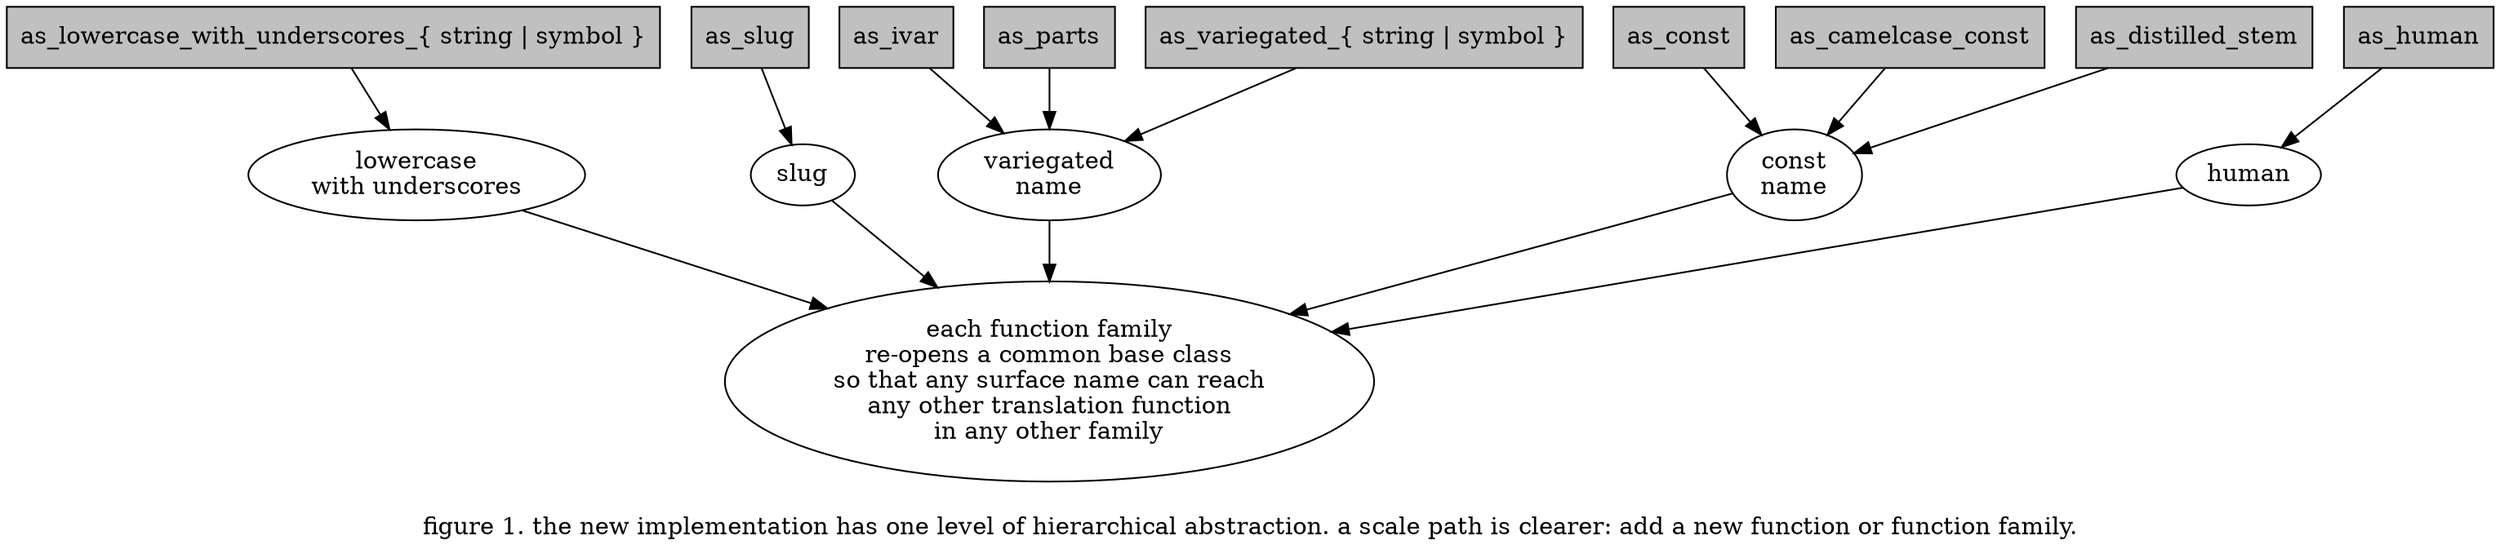 digraph g {

label = "\nfigure 1. \
the new implementation has one level of hierarchical abstraction. \
a scale path is clearer: add a new function or function family."

node [style="filled" shape="rect" fillcolor="grey"]

as_const->const_name
as_camelcase_const->const_name
as_distilled_stem->const_name

const_name->common
const_name [label="const\nname" style="normal" shape="oval" ]




as_lowercase_with_underscores_x->LwU
as_lowercase_with_underscores_x [label="as_lowercase_with_underscores_{ string | symbol }"]

LwU->common
LwU [label="lowercase\nwith underscores" style="normal" shape="oval"]




as_slug->slug
slug->common
slug [style="normal" shape="oval"]




as_ivar->variegated_name
as_parts->variegated_name

as_variegated_x->variegated_name
as_variegated_x [ label="as_variegated_{ string | symbol }" ]


variegated_name->common
variegated_name [label="variegated\nname" style="normal" shape="oval"]



as_human->human
human->common
human [style="normal" shape="oval"]


common [label="each function family\nre-opens a common base class
so that any surface name can reach\nany other translation function
in any other family\n" style="normal" shape="oval" ]


}
